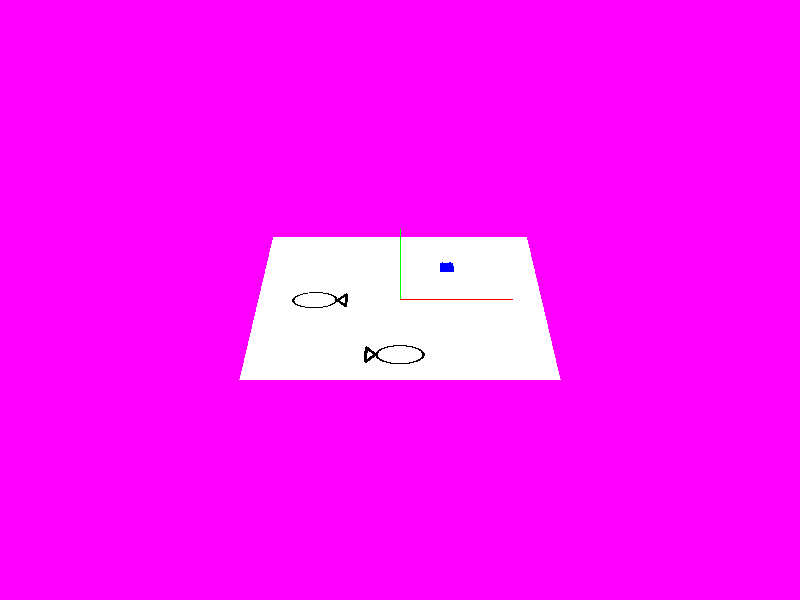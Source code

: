#include "colors.inc"
background { Magenta }
camera {
	//location <0, -20, -10>
	location <0, -30, -30>
	look_at <0, 0, 0>
	angle 0
}
light_source { <500, 500, -1000> White }

box {
	<3,3,0>, <4,4,4>
	pigment { Blue }
}


// Axis
union {
	#declare L=8;
	// X
	box {
		<0,0,0>, <L,0.1,0>
		pigment { color Red }
	}
	// Y
	box {
		<0,0,0>, <0.1,L,0>
		pigment { color Green }
	}
	// Z
	box {
		<0,0,0>, <0.1,0,L>
		pigment { color Blue }
	}
}


// Position <X,Y,Z>, angle A
#macro Fish2d(X,Y,Z,A)
	union {
	#declare Radius=2;
	#declare Thickness=0.2;
	#declare FinSide=1;
	#declare XSquish=0.8;

	// Body
	difference {
		cylinder {
			<0,0,Thickness>,<0,0,0>
			Radius
		}
		cylinder {
			<0,0,Thickness>,<0,0,0>
			Radius-Thickness
			open
		}
		scale <XSquish,0.4,1>
	}

	// Fin
	object {
		union {
			box {
				<0,0,Thickness>, <FinSide,Thickness,0>
				rotate <0,0,90>
			}
			box {
				<0,0,Thickness>, <FinSide-Thickness,Thickness,0>
			}
			box {
				<Thickness,0,Thickness>, <sqrt(FinSide*FinSide+FinSide*FinSide),Thickness,0>
				rotate <0,0,90+45>
				translate <FinSide,0,0>
			}
			rotate <0,0,-45>
			translate <Radius*XSquish,-0.15,0>
		}
		rotate <0,10*sin(clock),0>
	}

	rotate <0,0,A>
	translate <X,Y,Z>
}
#end

#declare Paper = union {
	#declare Width=20;
	box {
		<0,0,0.01>, <Width,Width/sqrt(2),0.01>
		pigment { White }
		normal { bumps 0.1 }
	}
	translate <-Width/2,-Width/sqrt(2)/2,0>
	//plane { z, 0
		//translate <0,0,0.1>
		//hollow on
		//pigment { White }
	//}
	//plane { <0,0,1>, 10
		//hollow on
		//pigment { White filter 1 }
		//finish {reflection 0.1 }
		//interior { ior 1.1 caustics 1.0 }
		//translate <0, 0, -10>
////		normal { bumps 0.5 }
	//}
}

Paper
Fish2d(-6,0,0,0)
Fish2d(0,-5,0,180)
